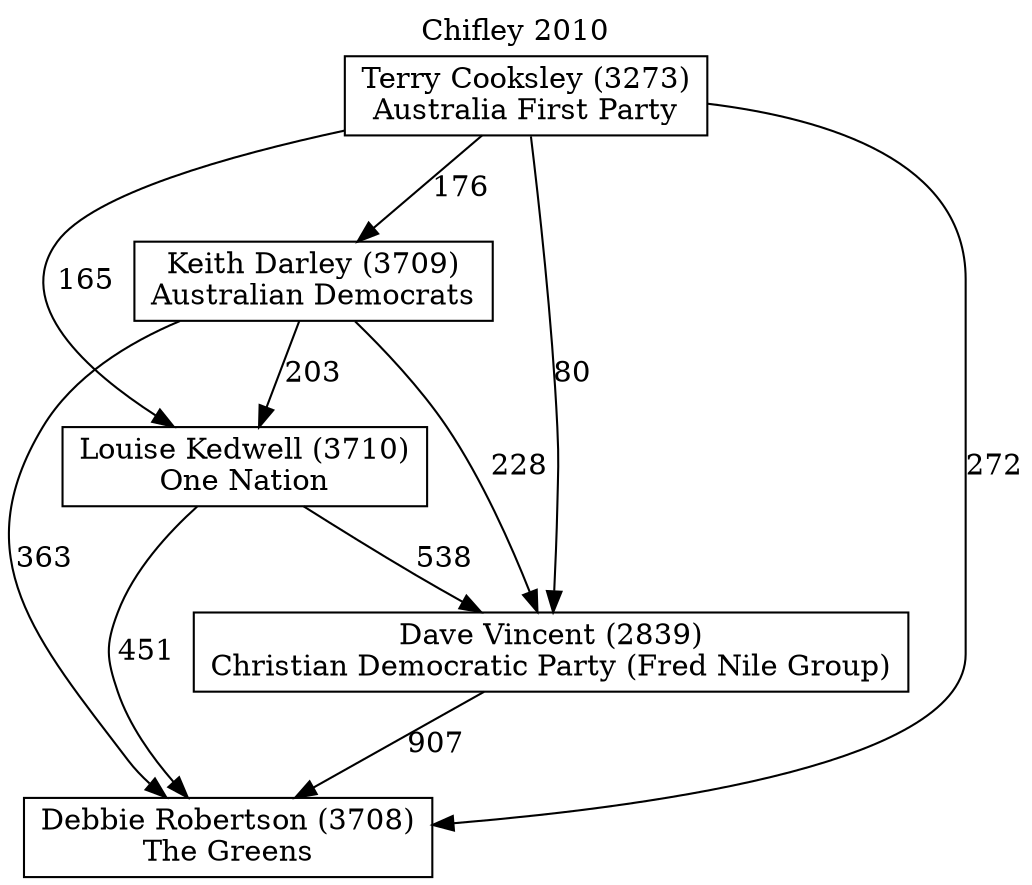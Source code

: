 // House preference flow
digraph "Debbie Robertson (3708)_Chifley_2010" {
	graph [label="Chifley 2010" labelloc=t mclimit=10]
	node [shape=box]
	"Dave Vincent (2839)" [label="Dave Vincent (2839)
Christian Democratic Party (Fred Nile Group)"]
	"Debbie Robertson (3708)" [label="Debbie Robertson (3708)
The Greens"]
	"Keith Darley (3709)" [label="Keith Darley (3709)
Australian Democrats"]
	"Louise Kedwell (3710)" [label="Louise Kedwell (3710)
One Nation"]
	"Terry Cooksley (3273)" [label="Terry Cooksley (3273)
Australia First Party"]
	"Dave Vincent (2839)" -> "Debbie Robertson (3708)" [label=907]
	"Keith Darley (3709)" -> "Dave Vincent (2839)" [label=228]
	"Keith Darley (3709)" -> "Debbie Robertson (3708)" [label=363]
	"Keith Darley (3709)" -> "Louise Kedwell (3710)" [label=203]
	"Louise Kedwell (3710)" -> "Dave Vincent (2839)" [label=538]
	"Louise Kedwell (3710)" -> "Debbie Robertson (3708)" [label=451]
	"Terry Cooksley (3273)" -> "Dave Vincent (2839)" [label=80]
	"Terry Cooksley (3273)" -> "Debbie Robertson (3708)" [label=272]
	"Terry Cooksley (3273)" -> "Keith Darley (3709)" [label=176]
	"Terry Cooksley (3273)" -> "Louise Kedwell (3710)" [label=165]
}
